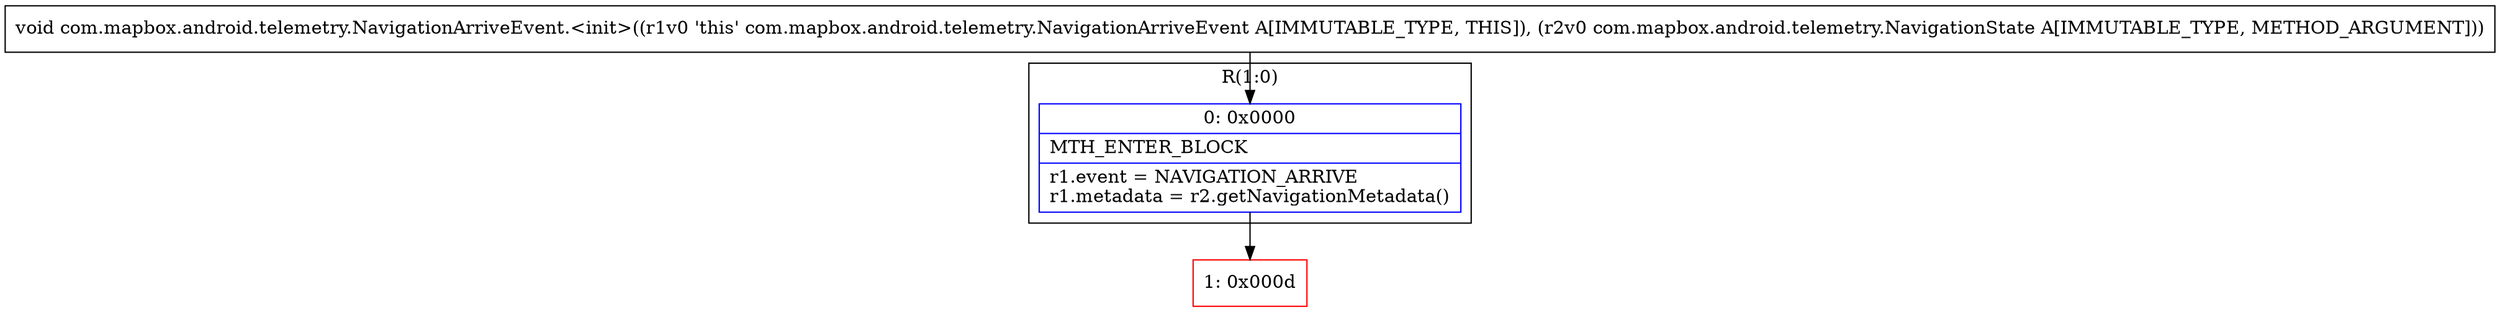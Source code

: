 digraph "CFG forcom.mapbox.android.telemetry.NavigationArriveEvent.\<init\>(Lcom\/mapbox\/android\/telemetry\/NavigationState;)V" {
subgraph cluster_Region_328197724 {
label = "R(1:0)";
node [shape=record,color=blue];
Node_0 [shape=record,label="{0\:\ 0x0000|MTH_ENTER_BLOCK\l|r1.event = NAVIGATION_ARRIVE\lr1.metadata = r2.getNavigationMetadata()\l}"];
}
Node_1 [shape=record,color=red,label="{1\:\ 0x000d}"];
MethodNode[shape=record,label="{void com.mapbox.android.telemetry.NavigationArriveEvent.\<init\>((r1v0 'this' com.mapbox.android.telemetry.NavigationArriveEvent A[IMMUTABLE_TYPE, THIS]), (r2v0 com.mapbox.android.telemetry.NavigationState A[IMMUTABLE_TYPE, METHOD_ARGUMENT])) }"];
MethodNode -> Node_0;
Node_0 -> Node_1;
}

